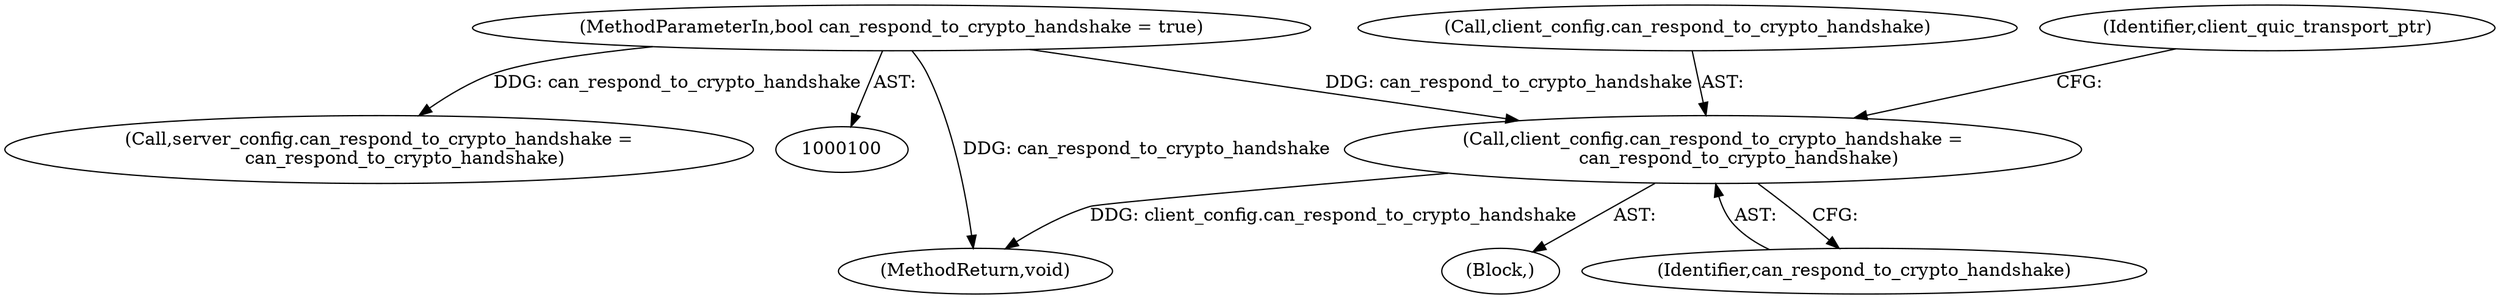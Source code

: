 digraph "0_Chrome_350f7d4b2c76950c8e7271284de84a9756b796e1_5@API" {
"1000177" [label="(Call,client_config.can_respond_to_crypto_handshake =\n         can_respond_to_crypto_handshake)"];
"1000101" [label="(MethodParameterIn,bool can_respond_to_crypto_handshake = true)"];
"1000181" [label="(Identifier,can_respond_to_crypto_handshake)"];
"1000101" [label="(MethodParameterIn,bool can_respond_to_crypto_handshake = true)"];
"1000177" [label="(Call,client_config.can_respond_to_crypto_handshake =\n         can_respond_to_crypto_handshake)"];
"1000102" [label="(Block,)"];
"1000178" [label="(Call,client_config.can_respond_to_crypto_handshake)"];
"1000184" [label="(Identifier,client_quic_transport_ptr)"];
"1000269" [label="(MethodReturn,void)"];
"1000234" [label="(Call,server_config.can_respond_to_crypto_handshake =\n         can_respond_to_crypto_handshake)"];
"1000177" -> "1000102"  [label="AST: "];
"1000177" -> "1000181"  [label="CFG: "];
"1000178" -> "1000177"  [label="AST: "];
"1000181" -> "1000177"  [label="AST: "];
"1000184" -> "1000177"  [label="CFG: "];
"1000177" -> "1000269"  [label="DDG: client_config.can_respond_to_crypto_handshake"];
"1000101" -> "1000177"  [label="DDG: can_respond_to_crypto_handshake"];
"1000101" -> "1000100"  [label="AST: "];
"1000101" -> "1000269"  [label="DDG: can_respond_to_crypto_handshake"];
"1000101" -> "1000234"  [label="DDG: can_respond_to_crypto_handshake"];
}
